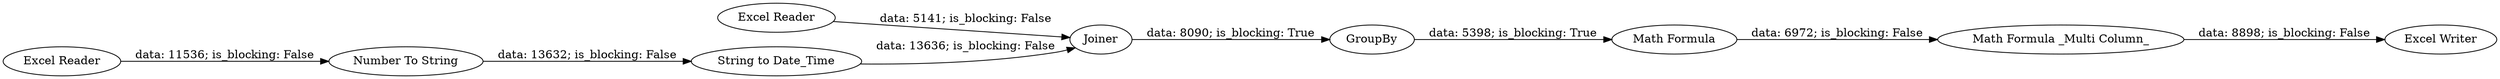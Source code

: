 digraph {
	"4188952498692733332_78" [label="Number To String"]
	"4188952498692733332_80" [label="Excel Reader"]
	"4188952498692733332_82" [label=GroupBy]
	"4188952498692733332_79" [label="String to Date_Time"]
	"4188952498692733332_86" [label="Excel Writer"]
	"4188952498692733332_81" [label=Joiner]
	"4188952498692733332_56" [label="Math Formula _Multi Column_"]
	"4188952498692733332_55" [label="Math Formula"]
	"4188952498692733332_77" [label="Excel Reader"]
	"4188952498692733332_55" -> "4188952498692733332_56" [label="data: 6972; is_blocking: False"]
	"4188952498692733332_78" -> "4188952498692733332_79" [label="data: 13632; is_blocking: False"]
	"4188952498692733332_77" -> "4188952498692733332_78" [label="data: 11536; is_blocking: False"]
	"4188952498692733332_81" -> "4188952498692733332_82" [label="data: 8090; is_blocking: True"]
	"4188952498692733332_80" -> "4188952498692733332_81" [label="data: 5141; is_blocking: False"]
	"4188952498692733332_82" -> "4188952498692733332_55" [label="data: 5398; is_blocking: True"]
	"4188952498692733332_79" -> "4188952498692733332_81" [label="data: 13636; is_blocking: False"]
	"4188952498692733332_56" -> "4188952498692733332_86" [label="data: 8898; is_blocking: False"]
	rankdir=LR
}
